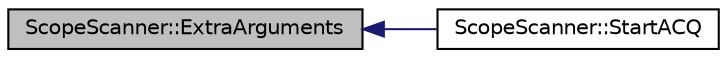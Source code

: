digraph "ScopeScanner::ExtraArguments"
{
  edge [fontname="Helvetica",fontsize="10",labelfontname="Helvetica",labelfontsize="10"];
  node [fontname="Helvetica",fontsize="10",shape=record];
  rankdir="LR";
  Node1 [label="ScopeScanner::ExtraArguments",height=0.2,width=0.4,color="black", fillcolor="grey75", style="filled", fontcolor="black"];
  Node1 -> Node2 [dir="back",color="midnightblue",fontsize="10",style="solid",fontname="Helvetica"];
  Node2 [label="ScopeScanner::StartACQ",height=0.2,width=0.4,color="black", fillcolor="white", style="filled",URL="$dd/dec/class_scope_scanner.html#ab5b3c9f67772ef1c80112cd343c28407",tooltip="Star the run. "];
}
